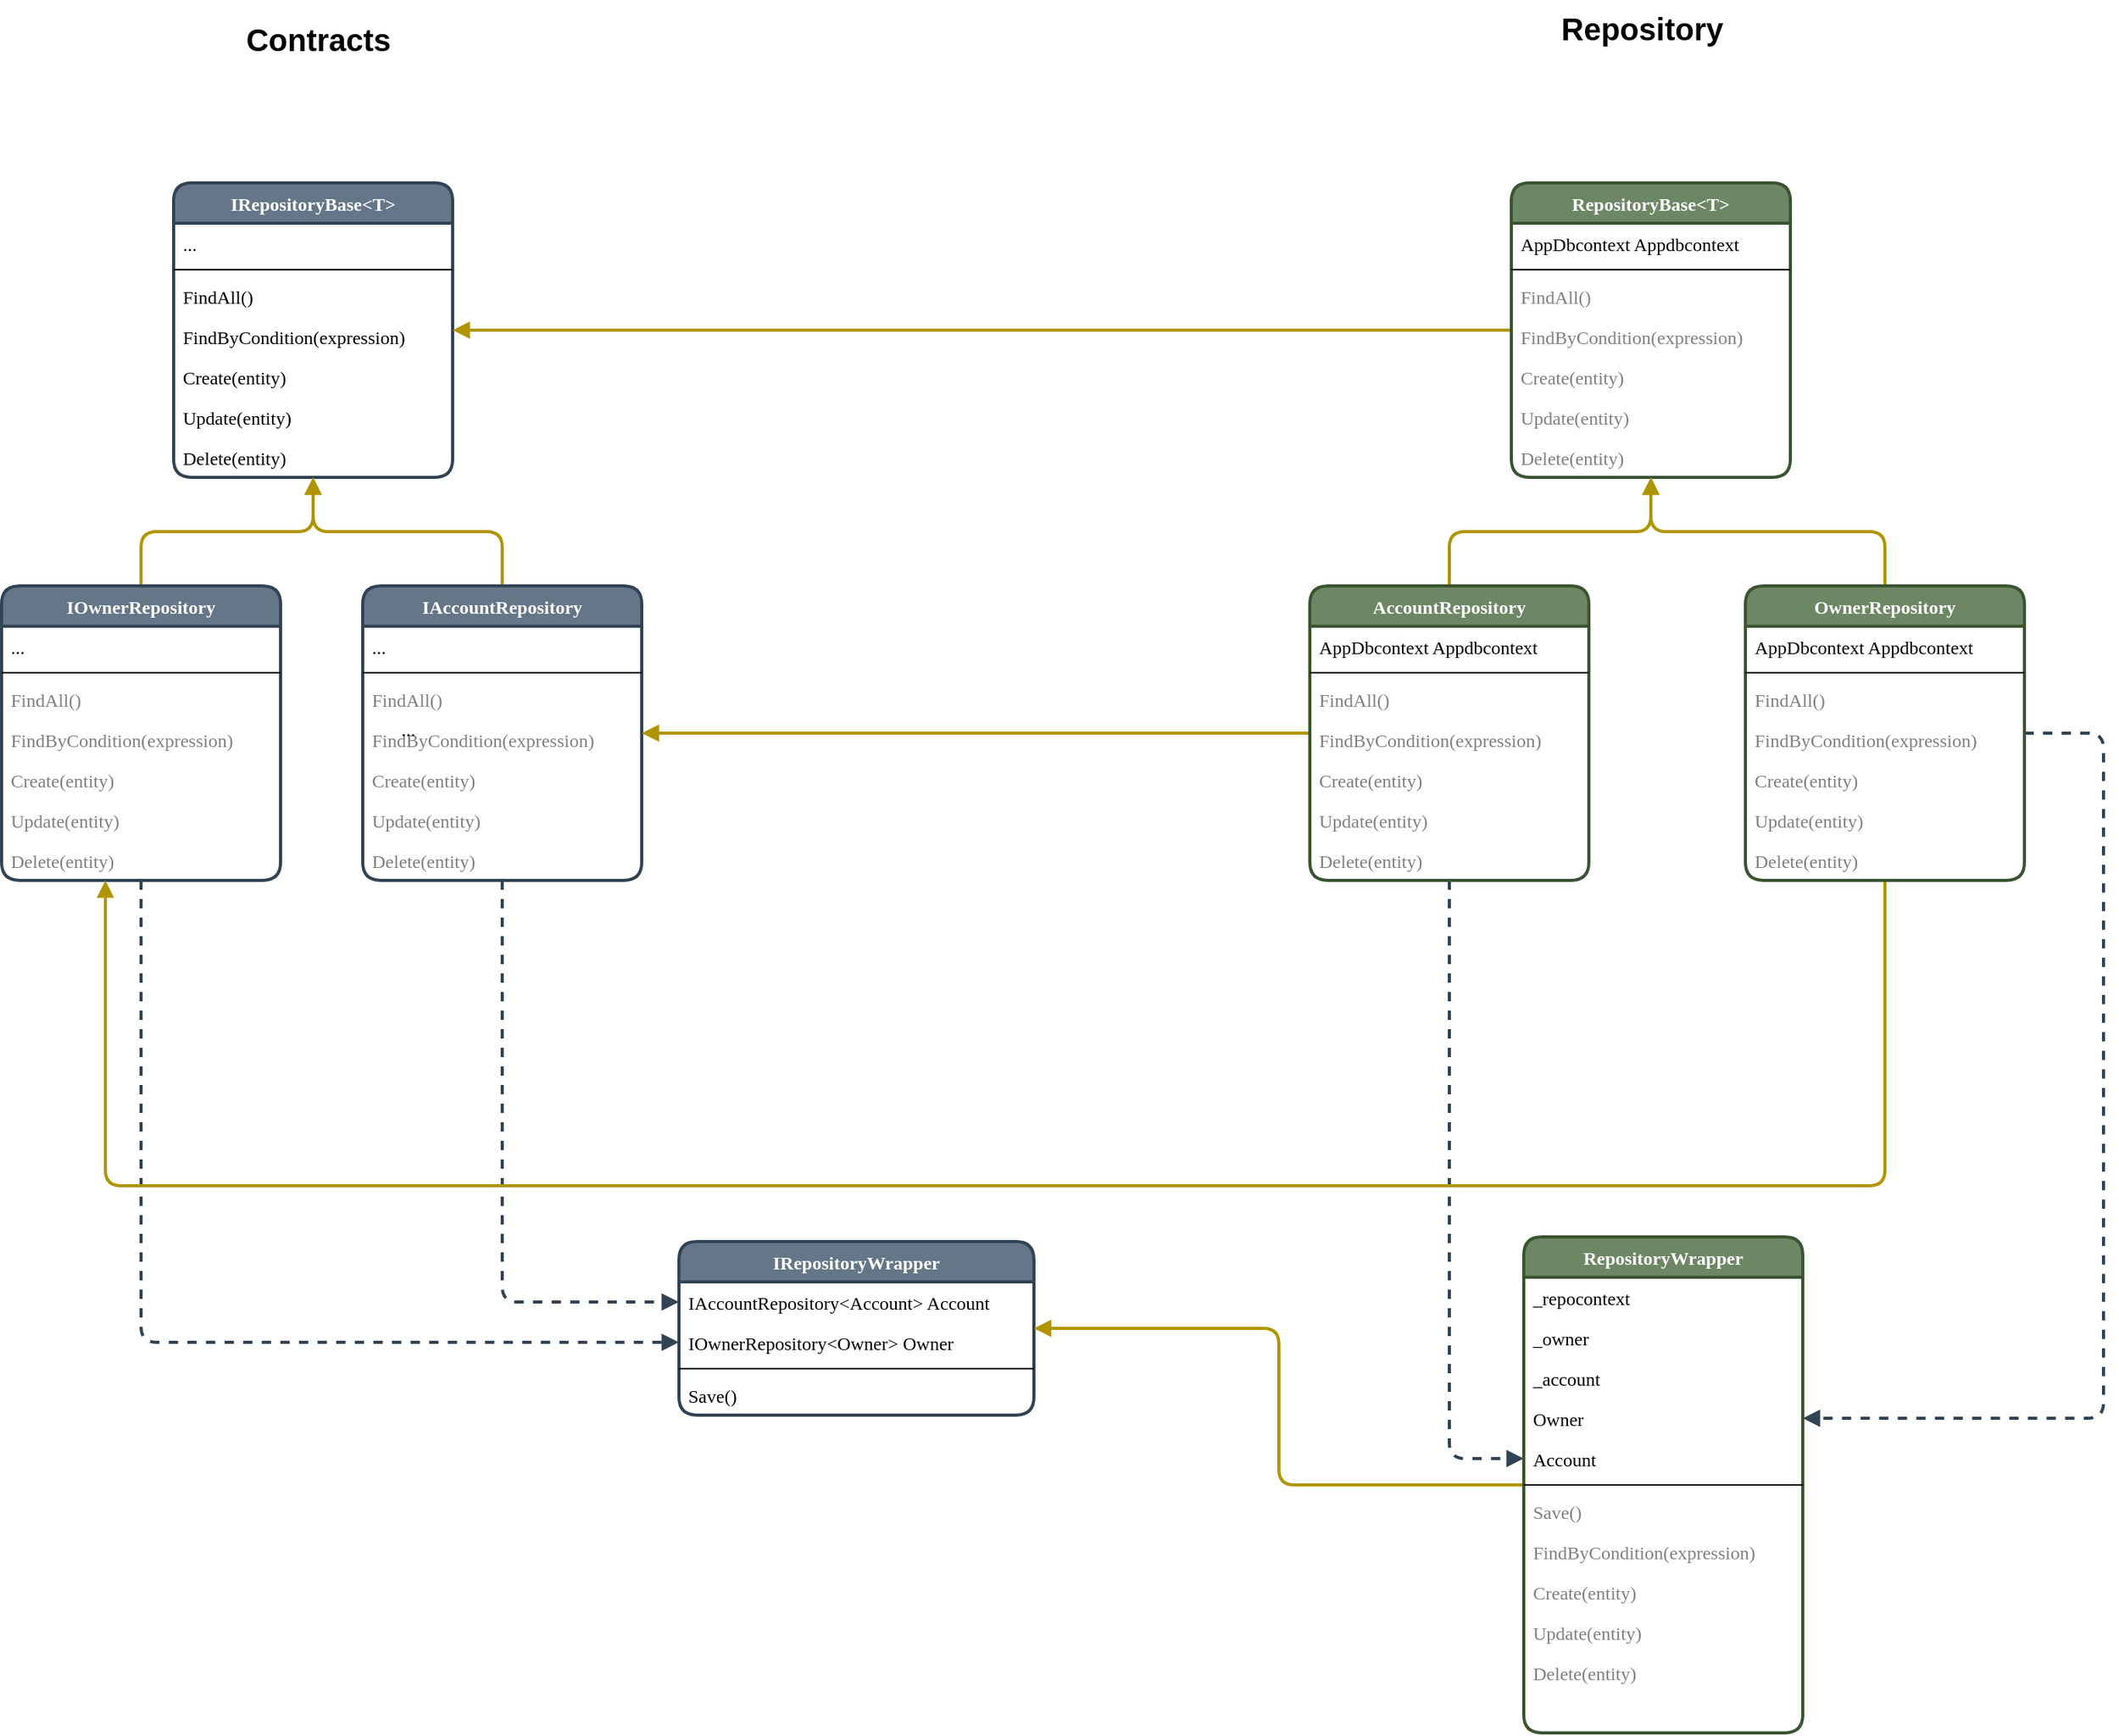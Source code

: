 <mxfile version="22.1.21" type="device">
  <diagram id="C5RBs43oDa-KdzZeNtuy" name="Page-1">
    <mxGraphModel dx="1568" dy="796" grid="0" gridSize="10" guides="1" tooltips="1" connect="1" arrows="1" fold="1" page="1" pageScale="1" pageWidth="827" pageHeight="1169" math="0" shadow="0">
      <root>
        <mxCell id="WIyWlLk6GJQsqaUBKTNV-0" />
        <mxCell id="WIyWlLk6GJQsqaUBKTNV-1" parent="WIyWlLk6GJQsqaUBKTNV-0" />
        <mxCell id="zkfFHV4jXpPFQw0GAbJ--0" value="IRepositoryBase&lt;T&gt;" style="swimlane;fontStyle=1;align=center;verticalAlign=middle;childLayout=stackLayout;horizontal=1;startSize=26;horizontalStack=0;resizeParent=1;resizeLast=0;collapsible=1;marginBottom=0;rounded=1;shadow=0;strokeWidth=2;fillColor=#647687;fontColor=#ffffff;strokeColor=#314354;labelBackgroundColor=none;fontFamily=Tahoma;" parent="WIyWlLk6GJQsqaUBKTNV-1" vertex="1">
          <mxGeometry x="145" y="196" width="180" height="190" as="geometry">
            <mxRectangle x="230" y="140" width="160" height="26" as="alternateBounds" />
          </mxGeometry>
        </mxCell>
        <mxCell id="zkfFHV4jXpPFQw0GAbJ--3" value="..." style="text;align=left;verticalAlign=top;spacingLeft=4;spacingRight=4;overflow=hidden;rotatable=0;points=[[0,0.5],[1,0.5]];portConstraint=eastwest;rounded=0;shadow=0;html=0;fontFamily=Tahoma;fontStyle=0;fontSize=12;" parent="zkfFHV4jXpPFQw0GAbJ--0" vertex="1">
          <mxGeometry y="26" width="180" height="26" as="geometry" />
        </mxCell>
        <mxCell id="zkfFHV4jXpPFQw0GAbJ--4" value="" style="line;html=1;strokeWidth=1;align=left;verticalAlign=middle;spacingTop=-1;spacingLeft=3;spacingRight=3;rotatable=0;labelPosition=right;points=[];portConstraint=eastwest;" parent="zkfFHV4jXpPFQw0GAbJ--0" vertex="1">
          <mxGeometry y="52" width="180" height="8" as="geometry" />
        </mxCell>
        <mxCell id="zkfFHV4jXpPFQw0GAbJ--5" value="FindAll()" style="text;align=left;verticalAlign=top;spacingLeft=4;spacingRight=4;overflow=hidden;rotatable=0;points=[[0,0.5],[1,0.5]];portConstraint=eastwest;fontFamily=Tahoma;fontStyle=0;fontSize=12;" parent="zkfFHV4jXpPFQw0GAbJ--0" vertex="1">
          <mxGeometry y="60" width="180" height="26" as="geometry" />
        </mxCell>
        <mxCell id="LFAoKAUHjmjUwDGcvP34-8" value="FindByCondition(expression)" style="text;align=left;verticalAlign=top;spacingLeft=4;spacingRight=4;overflow=hidden;rotatable=0;points=[[0,0.5],[1,0.5]];portConstraint=eastwest;fontFamily=Tahoma;fontStyle=0;fontSize=12;" vertex="1" parent="zkfFHV4jXpPFQw0GAbJ--0">
          <mxGeometry y="86" width="180" height="26" as="geometry" />
        </mxCell>
        <mxCell id="LFAoKAUHjmjUwDGcvP34-9" value="Create(entity)" style="text;align=left;verticalAlign=top;spacingLeft=4;spacingRight=4;overflow=hidden;rotatable=0;points=[[0,0.5],[1,0.5]];portConstraint=eastwest;fontFamily=Tahoma;fontStyle=0;fontSize=12;" vertex="1" parent="zkfFHV4jXpPFQw0GAbJ--0">
          <mxGeometry y="112" width="180" height="26" as="geometry" />
        </mxCell>
        <mxCell id="LFAoKAUHjmjUwDGcvP34-11" value="Update(entity)" style="text;align=left;verticalAlign=top;spacingLeft=4;spacingRight=4;overflow=hidden;rotatable=0;points=[[0,0.5],[1,0.5]];portConstraint=eastwest;fontFamily=Tahoma;fontStyle=0;fontSize=12;" vertex="1" parent="zkfFHV4jXpPFQw0GAbJ--0">
          <mxGeometry y="138" width="180" height="26" as="geometry" />
        </mxCell>
        <mxCell id="LFAoKAUHjmjUwDGcvP34-10" value="Delete(entity)" style="text;align=left;verticalAlign=top;spacingLeft=4;spacingRight=4;overflow=hidden;rotatable=0;points=[[0,0.5],[1,0.5]];portConstraint=eastwest;fontFamily=Tahoma;fontStyle=0;fontSize=12;" vertex="1" parent="zkfFHV4jXpPFQw0GAbJ--0">
          <mxGeometry y="164" width="180" height="26" as="geometry" />
        </mxCell>
        <mxCell id="LFAoKAUHjmjUwDGcvP34-7" value="Contracts" style="text;html=1;align=center;verticalAlign=middle;resizable=0;points=[];autosize=1;strokeColor=none;fillColor=none;fontSize=20;fontStyle=1" vertex="1" parent="WIyWlLk6GJQsqaUBKTNV-1">
          <mxGeometry x="182" y="85" width="111" height="36" as="geometry" />
        </mxCell>
        <mxCell id="LFAoKAUHjmjUwDGcvP34-30" style="edgeStyle=orthogonalEdgeStyle;shape=connector;curved=0;rounded=1;orthogonalLoop=1;jettySize=auto;html=1;labelBackgroundColor=default;strokeColor=#B09500;strokeWidth=2;align=center;verticalAlign=middle;fontFamily=Helvetica;fontSize=11;fontColor=default;endArrow=block;endFill=1;fillColor=#e3c800;" edge="1" parent="WIyWlLk6GJQsqaUBKTNV-1" source="LFAoKAUHjmjUwDGcvP34-12" target="zkfFHV4jXpPFQw0GAbJ--0">
          <mxGeometry relative="1" as="geometry" />
        </mxCell>
        <mxCell id="LFAoKAUHjmjUwDGcvP34-49" style="edgeStyle=orthogonalEdgeStyle;shape=connector;curved=0;rounded=1;orthogonalLoop=1;jettySize=auto;html=1;labelBackgroundColor=default;strokeColor=#314354;strokeWidth=2;align=center;verticalAlign=middle;fontFamily=Helvetica;fontSize=11;fontColor=default;endArrow=block;endFill=1;fillColor=#647687;dashed=1;" edge="1" parent="WIyWlLk6GJQsqaUBKTNV-1" source="LFAoKAUHjmjUwDGcvP34-12" target="LFAoKAUHjmjUwDGcvP34-40">
          <mxGeometry relative="1" as="geometry" />
        </mxCell>
        <mxCell id="LFAoKAUHjmjUwDGcvP34-12" value="IOwnerRepository" style="swimlane;fontStyle=1;align=center;verticalAlign=middle;childLayout=stackLayout;horizontal=1;startSize=26;horizontalStack=0;resizeParent=1;resizeLast=0;collapsible=1;marginBottom=0;rounded=1;shadow=0;strokeWidth=2;fillColor=#647687;fontColor=#ffffff;strokeColor=#314354;labelBackgroundColor=none;fontFamily=Tahoma;" vertex="1" parent="WIyWlLk6GJQsqaUBKTNV-1">
          <mxGeometry x="34" y="456" width="180" height="190" as="geometry">
            <mxRectangle x="230" y="140" width="160" height="26" as="alternateBounds" />
          </mxGeometry>
        </mxCell>
        <mxCell id="LFAoKAUHjmjUwDGcvP34-13" value="..." style="text;align=left;verticalAlign=top;spacingLeft=4;spacingRight=4;overflow=hidden;rotatable=0;points=[[0,0.5],[1,0.5]];portConstraint=eastwest;rounded=0;shadow=0;html=0;fontFamily=Tahoma;fontStyle=0;fontSize=12;" vertex="1" parent="LFAoKAUHjmjUwDGcvP34-12">
          <mxGeometry y="26" width="180" height="26" as="geometry" />
        </mxCell>
        <mxCell id="LFAoKAUHjmjUwDGcvP34-14" value="" style="line;html=1;strokeWidth=1;align=left;verticalAlign=middle;spacingTop=-1;spacingLeft=3;spacingRight=3;rotatable=0;labelPosition=right;points=[];portConstraint=eastwest;" vertex="1" parent="LFAoKAUHjmjUwDGcvP34-12">
          <mxGeometry y="52" width="180" height="8" as="geometry" />
        </mxCell>
        <mxCell id="LFAoKAUHjmjUwDGcvP34-15" value="FindAll()" style="text;align=left;verticalAlign=top;spacingLeft=4;spacingRight=4;overflow=hidden;rotatable=0;points=[[0,0.5],[1,0.5]];portConstraint=eastwest;fontFamily=Tahoma;fontStyle=0;fontSize=12;fontColor=#808080;" vertex="1" parent="LFAoKAUHjmjUwDGcvP34-12">
          <mxGeometry y="60" width="180" height="26" as="geometry" />
        </mxCell>
        <mxCell id="LFAoKAUHjmjUwDGcvP34-16" value="FindByCondition(expression)" style="text;align=left;verticalAlign=top;spacingLeft=4;spacingRight=4;overflow=hidden;rotatable=0;points=[[0,0.5],[1,0.5]];portConstraint=eastwest;fontFamily=Tahoma;fontStyle=0;fontSize=12;fontColor=#808080;" vertex="1" parent="LFAoKAUHjmjUwDGcvP34-12">
          <mxGeometry y="86" width="180" height="26" as="geometry" />
        </mxCell>
        <mxCell id="LFAoKAUHjmjUwDGcvP34-17" value="Create(entity)" style="text;align=left;verticalAlign=top;spacingLeft=4;spacingRight=4;overflow=hidden;rotatable=0;points=[[0,0.5],[1,0.5]];portConstraint=eastwest;fontFamily=Tahoma;fontStyle=0;fontSize=12;fontColor=#808080;" vertex="1" parent="LFAoKAUHjmjUwDGcvP34-12">
          <mxGeometry y="112" width="180" height="26" as="geometry" />
        </mxCell>
        <mxCell id="LFAoKAUHjmjUwDGcvP34-18" value="Update(entity)" style="text;align=left;verticalAlign=top;spacingLeft=4;spacingRight=4;overflow=hidden;rotatable=0;points=[[0,0.5],[1,0.5]];portConstraint=eastwest;fontFamily=Tahoma;fontStyle=0;fontSize=12;fontColor=#808080;" vertex="1" parent="LFAoKAUHjmjUwDGcvP34-12">
          <mxGeometry y="138" width="180" height="26" as="geometry" />
        </mxCell>
        <mxCell id="LFAoKAUHjmjUwDGcvP34-19" value="Delete(entity)" style="text;align=left;verticalAlign=top;spacingLeft=4;spacingRight=4;overflow=hidden;rotatable=0;points=[[0,0.5],[1,0.5]];portConstraint=eastwest;fontFamily=Tahoma;fontStyle=0;fontSize=12;fontColor=#808080;" vertex="1" parent="LFAoKAUHjmjUwDGcvP34-12">
          <mxGeometry y="164" width="180" height="26" as="geometry" />
        </mxCell>
        <mxCell id="LFAoKAUHjmjUwDGcvP34-29" style="edgeStyle=orthogonalEdgeStyle;rounded=1;orthogonalLoop=1;jettySize=auto;html=1;entryX=0.5;entryY=1;entryDx=0;entryDy=0;fillColor=#e3c800;strokeColor=#B09500;curved=0;strokeWidth=2;endArrow=block;endFill=1;" edge="1" parent="WIyWlLk6GJQsqaUBKTNV-1" source="LFAoKAUHjmjUwDGcvP34-20" target="zkfFHV4jXpPFQw0GAbJ--0">
          <mxGeometry relative="1" as="geometry" />
        </mxCell>
        <mxCell id="LFAoKAUHjmjUwDGcvP34-48" style="edgeStyle=orthogonalEdgeStyle;shape=connector;curved=0;rounded=1;orthogonalLoop=1;jettySize=auto;html=1;labelBackgroundColor=default;strokeColor=#314354;strokeWidth=2;align=center;verticalAlign=middle;fontFamily=Helvetica;fontSize=11;fontColor=default;endArrow=block;endFill=1;fillColor=#647687;dashed=1;" edge="1" parent="WIyWlLk6GJQsqaUBKTNV-1" source="LFAoKAUHjmjUwDGcvP34-20" target="LFAoKAUHjmjUwDGcvP34-47">
          <mxGeometry relative="1" as="geometry" />
        </mxCell>
        <mxCell id="LFAoKAUHjmjUwDGcvP34-20" value="IAccountRepository" style="swimlane;fontStyle=1;align=center;verticalAlign=middle;childLayout=stackLayout;horizontal=1;startSize=26;horizontalStack=0;resizeParent=1;resizeLast=0;collapsible=1;marginBottom=0;rounded=1;shadow=0;strokeWidth=2;fillColor=#647687;fontColor=#ffffff;strokeColor=#314354;labelBackgroundColor=none;fontFamily=Tahoma;" vertex="1" parent="WIyWlLk6GJQsqaUBKTNV-1">
          <mxGeometry x="267" y="456" width="180" height="190" as="geometry">
            <mxRectangle x="230" y="140" width="160" height="26" as="alternateBounds" />
          </mxGeometry>
        </mxCell>
        <mxCell id="LFAoKAUHjmjUwDGcvP34-21" value="..." style="text;align=left;verticalAlign=top;spacingLeft=4;spacingRight=4;overflow=hidden;rotatable=0;points=[[0,0.5],[1,0.5]];portConstraint=eastwest;rounded=0;shadow=0;html=0;fontFamily=Tahoma;fontStyle=0;fontSize=12;" vertex="1" parent="LFAoKAUHjmjUwDGcvP34-20">
          <mxGeometry y="26" width="180" height="26" as="geometry" />
        </mxCell>
        <mxCell id="LFAoKAUHjmjUwDGcvP34-22" value="" style="line;html=1;strokeWidth=1;align=left;verticalAlign=middle;spacingTop=-1;spacingLeft=3;spacingRight=3;rotatable=0;labelPosition=right;points=[];portConstraint=eastwest;" vertex="1" parent="LFAoKAUHjmjUwDGcvP34-20">
          <mxGeometry y="52" width="180" height="8" as="geometry" />
        </mxCell>
        <mxCell id="LFAoKAUHjmjUwDGcvP34-23" value="FindAll()" style="text;align=left;verticalAlign=top;spacingLeft=4;spacingRight=4;overflow=hidden;rotatable=0;points=[[0,0.5],[1,0.5]];portConstraint=eastwest;fontFamily=Tahoma;fontStyle=0;fontSize=12;fontColor=#808080;" vertex="1" parent="LFAoKAUHjmjUwDGcvP34-20">
          <mxGeometry y="60" width="180" height="26" as="geometry" />
        </mxCell>
        <mxCell id="LFAoKAUHjmjUwDGcvP34-24" value="FindByCondition(expression)" style="text;align=left;verticalAlign=top;spacingLeft=4;spacingRight=4;overflow=hidden;rotatable=0;points=[[0,0.5],[1,0.5]];portConstraint=eastwest;fontFamily=Tahoma;fontStyle=0;fontSize=12;fontColor=#808080;" vertex="1" parent="LFAoKAUHjmjUwDGcvP34-20">
          <mxGeometry y="86" width="180" height="26" as="geometry" />
        </mxCell>
        <mxCell id="LFAoKAUHjmjUwDGcvP34-25" value="Create(entity)" style="text;align=left;verticalAlign=top;spacingLeft=4;spacingRight=4;overflow=hidden;rotatable=0;points=[[0,0.5],[1,0.5]];portConstraint=eastwest;fontFamily=Tahoma;fontStyle=0;fontSize=12;fontColor=#808080;" vertex="1" parent="LFAoKAUHjmjUwDGcvP34-20">
          <mxGeometry y="112" width="180" height="26" as="geometry" />
        </mxCell>
        <mxCell id="LFAoKAUHjmjUwDGcvP34-26" value="Update(entity)" style="text;align=left;verticalAlign=top;spacingLeft=4;spacingRight=4;overflow=hidden;rotatable=0;points=[[0,0.5],[1,0.5]];portConstraint=eastwest;fontFamily=Tahoma;fontStyle=0;fontSize=12;fontColor=#808080;" vertex="1" parent="LFAoKAUHjmjUwDGcvP34-20">
          <mxGeometry y="138" width="180" height="26" as="geometry" />
        </mxCell>
        <mxCell id="LFAoKAUHjmjUwDGcvP34-27" value="Delete(entity)" style="text;align=left;verticalAlign=top;spacingLeft=4;spacingRight=4;overflow=hidden;rotatable=0;points=[[0,0.5],[1,0.5]];portConstraint=eastwest;fontFamily=Tahoma;fontStyle=0;fontSize=12;fontColor=#808080;" vertex="1" parent="LFAoKAUHjmjUwDGcvP34-20">
          <mxGeometry y="164" width="180" height="26" as="geometry" />
        </mxCell>
        <mxCell id="LFAoKAUHjmjUwDGcvP34-39" value="IRepositoryWrapper" style="swimlane;fontStyle=1;align=center;verticalAlign=middle;childLayout=stackLayout;horizontal=1;startSize=26;horizontalStack=0;resizeParent=1;resizeLast=0;collapsible=1;marginBottom=0;rounded=1;shadow=0;strokeWidth=2;fillColor=#647687;fontColor=#ffffff;strokeColor=#314354;labelBackgroundColor=none;fontFamily=Tahoma;" vertex="1" parent="WIyWlLk6GJQsqaUBKTNV-1">
          <mxGeometry x="471" y="879" width="229" height="112" as="geometry">
            <mxRectangle x="230" y="140" width="160" height="26" as="alternateBounds" />
          </mxGeometry>
        </mxCell>
        <mxCell id="LFAoKAUHjmjUwDGcvP34-47" value="IAccountRepository&lt;Account&gt; Account" style="text;align=left;verticalAlign=top;spacingLeft=4;spacingRight=4;overflow=hidden;rotatable=0;points=[[0,0.5],[1,0.5]];portConstraint=eastwest;rounded=0;shadow=0;html=0;fontFamily=Tahoma;fontStyle=0;fontSize=12;" vertex="1" parent="LFAoKAUHjmjUwDGcvP34-39">
          <mxGeometry y="26" width="229" height="26" as="geometry" />
        </mxCell>
        <mxCell id="LFAoKAUHjmjUwDGcvP34-40" value="IOwnerRepository&lt;Owner&gt; Owner" style="text;align=left;verticalAlign=top;spacingLeft=4;spacingRight=4;overflow=hidden;rotatable=0;points=[[0,0.5],[1,0.5]];portConstraint=eastwest;rounded=0;shadow=0;html=0;fontFamily=Tahoma;fontStyle=0;fontSize=12;" vertex="1" parent="LFAoKAUHjmjUwDGcvP34-39">
          <mxGeometry y="52" width="229" height="26" as="geometry" />
        </mxCell>
        <mxCell id="LFAoKAUHjmjUwDGcvP34-41" value="" style="line;html=1;strokeWidth=1;align=left;verticalAlign=middle;spacingTop=-1;spacingLeft=3;spacingRight=3;rotatable=0;labelPosition=right;points=[];portConstraint=eastwest;" vertex="1" parent="LFAoKAUHjmjUwDGcvP34-39">
          <mxGeometry y="78" width="229" height="8" as="geometry" />
        </mxCell>
        <mxCell id="LFAoKAUHjmjUwDGcvP34-43" value="Save()" style="text;align=left;verticalAlign=top;spacingLeft=4;spacingRight=4;overflow=hidden;rotatable=0;points=[[0,0.5],[1,0.5]];portConstraint=eastwest;fontFamily=Tahoma;fontStyle=0;fontSize=12;" vertex="1" parent="LFAoKAUHjmjUwDGcvP34-39">
          <mxGeometry y="86" width="229" height="26" as="geometry" />
        </mxCell>
        <mxCell id="LFAoKAUHjmjUwDGcvP34-50" value="Repository" style="text;html=1;align=center;verticalAlign=middle;resizable=0;points=[];autosize=1;strokeColor=none;fillColor=none;fontSize=20;fontStyle=1" vertex="1" parent="WIyWlLk6GJQsqaUBKTNV-1">
          <mxGeometry x="1031" y="78" width="122" height="36" as="geometry" />
        </mxCell>
        <mxCell id="LFAoKAUHjmjUwDGcvP34-59" style="edgeStyle=orthogonalEdgeStyle;shape=connector;curved=0;rounded=1;orthogonalLoop=1;jettySize=auto;html=1;labelBackgroundColor=default;strokeColor=#B09500;strokeWidth=2;align=center;verticalAlign=middle;fontFamily=Helvetica;fontSize=11;fontColor=default;endArrow=block;endFill=1;fillColor=#e3c800;" edge="1" parent="WIyWlLk6GJQsqaUBKTNV-1" source="LFAoKAUHjmjUwDGcvP34-51" target="zkfFHV4jXpPFQw0GAbJ--0">
          <mxGeometry relative="1" as="geometry" />
        </mxCell>
        <mxCell id="LFAoKAUHjmjUwDGcvP34-51" value="RepositoryBase&lt;T&gt;" style="swimlane;fontStyle=1;align=center;verticalAlign=middle;childLayout=stackLayout;horizontal=1;startSize=26;horizontalStack=0;resizeParent=1;resizeLast=0;collapsible=1;marginBottom=0;rounded=1;shadow=0;strokeWidth=2;fillColor=#6d8764;fontColor=#ffffff;strokeColor=#3A5431;labelBackgroundColor=none;fontFamily=Tahoma;" vertex="1" parent="WIyWlLk6GJQsqaUBKTNV-1">
          <mxGeometry x="1008" y="196" width="180" height="190" as="geometry">
            <mxRectangle x="230" y="140" width="160" height="26" as="alternateBounds" />
          </mxGeometry>
        </mxCell>
        <mxCell id="LFAoKAUHjmjUwDGcvP34-52" value="AppDbcontext Appdbcontext" style="text;align=left;verticalAlign=top;spacingLeft=4;spacingRight=4;overflow=hidden;rotatable=0;points=[[0,0.5],[1,0.5]];portConstraint=eastwest;rounded=0;shadow=0;html=0;fontFamily=Tahoma;fontStyle=0;fontSize=12;" vertex="1" parent="LFAoKAUHjmjUwDGcvP34-51">
          <mxGeometry y="26" width="180" height="26" as="geometry" />
        </mxCell>
        <mxCell id="LFAoKAUHjmjUwDGcvP34-53" value="" style="line;html=1;strokeWidth=1;align=left;verticalAlign=middle;spacingTop=-1;spacingLeft=3;spacingRight=3;rotatable=0;labelPosition=right;points=[];portConstraint=eastwest;" vertex="1" parent="LFAoKAUHjmjUwDGcvP34-51">
          <mxGeometry y="52" width="180" height="8" as="geometry" />
        </mxCell>
        <mxCell id="LFAoKAUHjmjUwDGcvP34-54" value="FindAll()" style="text;align=left;verticalAlign=top;spacingLeft=4;spacingRight=4;overflow=hidden;rotatable=0;points=[[0,0.5],[1,0.5]];portConstraint=eastwest;fontFamily=Tahoma;fontStyle=0;fontSize=12;fontColor=#808080;" vertex="1" parent="LFAoKAUHjmjUwDGcvP34-51">
          <mxGeometry y="60" width="180" height="26" as="geometry" />
        </mxCell>
        <mxCell id="LFAoKAUHjmjUwDGcvP34-55" value="FindByCondition(expression)" style="text;align=left;verticalAlign=top;spacingLeft=4;spacingRight=4;overflow=hidden;rotatable=0;points=[[0,0.5],[1,0.5]];portConstraint=eastwest;fontFamily=Tahoma;fontStyle=0;fontSize=12;fontColor=#808080;" vertex="1" parent="LFAoKAUHjmjUwDGcvP34-51">
          <mxGeometry y="86" width="180" height="26" as="geometry" />
        </mxCell>
        <mxCell id="LFAoKAUHjmjUwDGcvP34-56" value="Create(entity)" style="text;align=left;verticalAlign=top;spacingLeft=4;spacingRight=4;overflow=hidden;rotatable=0;points=[[0,0.5],[1,0.5]];portConstraint=eastwest;fontFamily=Tahoma;fontStyle=0;fontSize=12;fontColor=#808080;" vertex="1" parent="LFAoKAUHjmjUwDGcvP34-51">
          <mxGeometry y="112" width="180" height="26" as="geometry" />
        </mxCell>
        <mxCell id="LFAoKAUHjmjUwDGcvP34-57" value="Update(entity)" style="text;align=left;verticalAlign=top;spacingLeft=4;spacingRight=4;overflow=hidden;rotatable=0;points=[[0,0.5],[1,0.5]];portConstraint=eastwest;fontFamily=Tahoma;fontStyle=0;fontSize=12;fontColor=#808080;" vertex="1" parent="LFAoKAUHjmjUwDGcvP34-51">
          <mxGeometry y="138" width="180" height="26" as="geometry" />
        </mxCell>
        <mxCell id="LFAoKAUHjmjUwDGcvP34-58" value="Delete(entity)" style="text;align=left;verticalAlign=top;spacingLeft=4;spacingRight=4;overflow=hidden;rotatable=0;points=[[0,0.5],[1,0.5]];portConstraint=eastwest;fontFamily=Tahoma;fontStyle=0;fontSize=12;fontColor=#808080;" vertex="1" parent="LFAoKAUHjmjUwDGcvP34-51">
          <mxGeometry y="164" width="180" height="26" as="geometry" />
        </mxCell>
        <mxCell id="LFAoKAUHjmjUwDGcvP34-71" style="edgeStyle=orthogonalEdgeStyle;shape=connector;curved=0;rounded=1;orthogonalLoop=1;jettySize=auto;html=1;labelBackgroundColor=default;strokeColor=#B09500;strokeWidth=2;align=center;verticalAlign=middle;fontFamily=Helvetica;fontSize=11;fontColor=default;endArrow=block;endFill=1;fillColor=#e3c800;" edge="1" parent="WIyWlLk6GJQsqaUBKTNV-1" source="LFAoKAUHjmjUwDGcvP34-63" target="LFAoKAUHjmjUwDGcvP34-51">
          <mxGeometry relative="1" as="geometry" />
        </mxCell>
        <mxCell id="LFAoKAUHjmjUwDGcvP34-72" style="edgeStyle=orthogonalEdgeStyle;shape=connector;curved=0;rounded=1;orthogonalLoop=1;jettySize=auto;html=1;labelBackgroundColor=default;strokeColor=#B09500;strokeWidth=2;align=center;verticalAlign=middle;fontFamily=Helvetica;fontSize=11;fontColor=default;endArrow=block;endFill=1;fillColor=#e3c800;" edge="1" parent="WIyWlLk6GJQsqaUBKTNV-1" source="LFAoKAUHjmjUwDGcvP34-63" target="LFAoKAUHjmjUwDGcvP34-20">
          <mxGeometry relative="1" as="geometry" />
        </mxCell>
        <mxCell id="LFAoKAUHjmjUwDGcvP34-100" style="edgeStyle=orthogonalEdgeStyle;shape=connector;curved=0;rounded=1;orthogonalLoop=1;jettySize=auto;html=1;dashed=1;labelBackgroundColor=default;strokeColor=#314354;strokeWidth=2;align=center;verticalAlign=middle;fontFamily=Helvetica;fontSize=11;fontColor=default;endArrow=block;endFill=1;fillColor=#647687;" edge="1" parent="WIyWlLk6GJQsqaUBKTNV-1" source="LFAoKAUHjmjUwDGcvP34-63" target="LFAoKAUHjmjUwDGcvP34-96">
          <mxGeometry relative="1" as="geometry" />
        </mxCell>
        <mxCell id="LFAoKAUHjmjUwDGcvP34-63" value="AccountRepository" style="swimlane;fontStyle=1;align=center;verticalAlign=middle;childLayout=stackLayout;horizontal=1;startSize=26;horizontalStack=0;resizeParent=1;resizeLast=0;collapsible=1;marginBottom=0;rounded=1;shadow=0;strokeWidth=2;fillColor=#6d8764;fontColor=#ffffff;strokeColor=#3A5431;labelBackgroundColor=none;fontFamily=Tahoma;" vertex="1" parent="WIyWlLk6GJQsqaUBKTNV-1">
          <mxGeometry x="878" y="456" width="180" height="190" as="geometry">
            <mxRectangle x="230" y="140" width="160" height="26" as="alternateBounds" />
          </mxGeometry>
        </mxCell>
        <mxCell id="LFAoKAUHjmjUwDGcvP34-64" value="AppDbcontext Appdbcontext" style="text;align=left;verticalAlign=top;spacingLeft=4;spacingRight=4;overflow=hidden;rotatable=0;points=[[0,0.5],[1,0.5]];portConstraint=eastwest;rounded=0;shadow=0;html=0;fontFamily=Tahoma;fontStyle=0;fontSize=12;" vertex="1" parent="LFAoKAUHjmjUwDGcvP34-63">
          <mxGeometry y="26" width="180" height="26" as="geometry" />
        </mxCell>
        <mxCell id="LFAoKAUHjmjUwDGcvP34-65" value="" style="line;html=1;strokeWidth=1;align=left;verticalAlign=middle;spacingTop=-1;spacingLeft=3;spacingRight=3;rotatable=0;labelPosition=right;points=[];portConstraint=eastwest;" vertex="1" parent="LFAoKAUHjmjUwDGcvP34-63">
          <mxGeometry y="52" width="180" height="8" as="geometry" />
        </mxCell>
        <mxCell id="LFAoKAUHjmjUwDGcvP34-66" value="FindAll()" style="text;align=left;verticalAlign=top;spacingLeft=4;spacingRight=4;overflow=hidden;rotatable=0;points=[[0,0.5],[1,0.5]];portConstraint=eastwest;fontFamily=Tahoma;fontStyle=0;fontSize=12;fontColor=#808080;" vertex="1" parent="LFAoKAUHjmjUwDGcvP34-63">
          <mxGeometry y="60" width="180" height="26" as="geometry" />
        </mxCell>
        <mxCell id="LFAoKAUHjmjUwDGcvP34-67" value="FindByCondition(expression)" style="text;align=left;verticalAlign=top;spacingLeft=4;spacingRight=4;overflow=hidden;rotatable=0;points=[[0,0.5],[1,0.5]];portConstraint=eastwest;fontFamily=Tahoma;fontStyle=0;fontSize=12;fontColor=#808080;" vertex="1" parent="LFAoKAUHjmjUwDGcvP34-63">
          <mxGeometry y="86" width="180" height="26" as="geometry" />
        </mxCell>
        <mxCell id="LFAoKAUHjmjUwDGcvP34-68" value="Create(entity)" style="text;align=left;verticalAlign=top;spacingLeft=4;spacingRight=4;overflow=hidden;rotatable=0;points=[[0,0.5],[1,0.5]];portConstraint=eastwest;fontFamily=Tahoma;fontStyle=0;fontSize=12;fontColor=#808080;" vertex="1" parent="LFAoKAUHjmjUwDGcvP34-63">
          <mxGeometry y="112" width="180" height="26" as="geometry" />
        </mxCell>
        <mxCell id="LFAoKAUHjmjUwDGcvP34-69" value="Update(entity)" style="text;align=left;verticalAlign=top;spacingLeft=4;spacingRight=4;overflow=hidden;rotatable=0;points=[[0,0.5],[1,0.5]];portConstraint=eastwest;fontFamily=Tahoma;fontStyle=0;fontSize=12;fontColor=#808080;" vertex="1" parent="LFAoKAUHjmjUwDGcvP34-63">
          <mxGeometry y="138" width="180" height="26" as="geometry" />
        </mxCell>
        <mxCell id="LFAoKAUHjmjUwDGcvP34-70" value="Delete(entity)" style="text;align=left;verticalAlign=top;spacingLeft=4;spacingRight=4;overflow=hidden;rotatable=0;points=[[0,0.5],[1,0.5]];portConstraint=eastwest;fontFamily=Tahoma;fontStyle=0;fontSize=12;fontColor=#808080;" vertex="1" parent="LFAoKAUHjmjUwDGcvP34-63">
          <mxGeometry y="164" width="180" height="26" as="geometry" />
        </mxCell>
        <mxCell id="LFAoKAUHjmjUwDGcvP34-81" style="edgeStyle=orthogonalEdgeStyle;shape=connector;curved=0;rounded=1;orthogonalLoop=1;jettySize=auto;html=1;labelBackgroundColor=default;strokeColor=#B09500;strokeWidth=2;align=center;verticalAlign=middle;fontFamily=Helvetica;fontSize=11;fontColor=default;endArrow=block;endFill=1;fillColor=#e3c800;" edge="1" parent="WIyWlLk6GJQsqaUBKTNV-1" source="LFAoKAUHjmjUwDGcvP34-73" target="LFAoKAUHjmjUwDGcvP34-51">
          <mxGeometry relative="1" as="geometry" />
        </mxCell>
        <mxCell id="LFAoKAUHjmjUwDGcvP34-82" style="edgeStyle=orthogonalEdgeStyle;shape=connector;curved=0;rounded=1;orthogonalLoop=1;jettySize=auto;html=1;labelBackgroundColor=default;strokeColor=#B09500;strokeWidth=2;align=center;verticalAlign=middle;fontFamily=Helvetica;fontSize=11;fontColor=default;endArrow=block;endFill=1;fillColor=#e3c800;" edge="1" parent="WIyWlLk6GJQsqaUBKTNV-1" source="LFAoKAUHjmjUwDGcvP34-73" target="LFAoKAUHjmjUwDGcvP34-12">
          <mxGeometry relative="1" as="geometry">
            <Array as="points">
              <mxPoint x="1249" y="843" />
              <mxPoint x="101" y="843" />
            </Array>
          </mxGeometry>
        </mxCell>
        <mxCell id="LFAoKAUHjmjUwDGcvP34-99" style="edgeStyle=orthogonalEdgeStyle;shape=connector;curved=0;rounded=1;orthogonalLoop=1;jettySize=auto;html=1;dashed=1;labelBackgroundColor=default;strokeColor=#314354;strokeWidth=2;align=center;verticalAlign=middle;fontFamily=Helvetica;fontSize=11;fontColor=default;endArrow=block;endFill=1;fillColor=#647687;" edge="1" parent="WIyWlLk6GJQsqaUBKTNV-1" source="LFAoKAUHjmjUwDGcvP34-73" target="LFAoKAUHjmjUwDGcvP34-95">
          <mxGeometry relative="1" as="geometry">
            <Array as="points">
              <mxPoint x="1390" y="551" />
              <mxPoint x="1390" y="993" />
            </Array>
          </mxGeometry>
        </mxCell>
        <mxCell id="LFAoKAUHjmjUwDGcvP34-73" value="OwnerRepository" style="swimlane;fontStyle=1;align=center;verticalAlign=middle;childLayout=stackLayout;horizontal=1;startSize=26;horizontalStack=0;resizeParent=1;resizeLast=0;collapsible=1;marginBottom=0;rounded=1;shadow=0;strokeWidth=2;fillColor=#6d8764;fontColor=#ffffff;strokeColor=#3A5431;labelBackgroundColor=none;fontFamily=Tahoma;" vertex="1" parent="WIyWlLk6GJQsqaUBKTNV-1">
          <mxGeometry x="1159" y="456" width="180" height="190" as="geometry">
            <mxRectangle x="230" y="140" width="160" height="26" as="alternateBounds" />
          </mxGeometry>
        </mxCell>
        <mxCell id="LFAoKAUHjmjUwDGcvP34-74" value="AppDbcontext Appdbcontext" style="text;align=left;verticalAlign=top;spacingLeft=4;spacingRight=4;overflow=hidden;rotatable=0;points=[[0,0.5],[1,0.5]];portConstraint=eastwest;rounded=0;shadow=0;html=0;fontFamily=Tahoma;fontStyle=0;fontSize=12;" vertex="1" parent="LFAoKAUHjmjUwDGcvP34-73">
          <mxGeometry y="26" width="180" height="26" as="geometry" />
        </mxCell>
        <mxCell id="LFAoKAUHjmjUwDGcvP34-75" value="" style="line;html=1;strokeWidth=1;align=left;verticalAlign=middle;spacingTop=-1;spacingLeft=3;spacingRight=3;rotatable=0;labelPosition=right;points=[];portConstraint=eastwest;" vertex="1" parent="LFAoKAUHjmjUwDGcvP34-73">
          <mxGeometry y="52" width="180" height="8" as="geometry" />
        </mxCell>
        <mxCell id="LFAoKAUHjmjUwDGcvP34-76" value="FindAll()" style="text;align=left;verticalAlign=top;spacingLeft=4;spacingRight=4;overflow=hidden;rotatable=0;points=[[0,0.5],[1,0.5]];portConstraint=eastwest;fontFamily=Tahoma;fontStyle=0;fontSize=12;fontColor=#808080;" vertex="1" parent="LFAoKAUHjmjUwDGcvP34-73">
          <mxGeometry y="60" width="180" height="26" as="geometry" />
        </mxCell>
        <mxCell id="LFAoKAUHjmjUwDGcvP34-77" value="FindByCondition(expression)" style="text;align=left;verticalAlign=top;spacingLeft=4;spacingRight=4;overflow=hidden;rotatable=0;points=[[0,0.5],[1,0.5]];portConstraint=eastwest;fontFamily=Tahoma;fontStyle=0;fontSize=12;fontColor=#808080;" vertex="1" parent="LFAoKAUHjmjUwDGcvP34-73">
          <mxGeometry y="86" width="180" height="26" as="geometry" />
        </mxCell>
        <mxCell id="LFAoKAUHjmjUwDGcvP34-78" value="Create(entity)" style="text;align=left;verticalAlign=top;spacingLeft=4;spacingRight=4;overflow=hidden;rotatable=0;points=[[0,0.5],[1,0.5]];portConstraint=eastwest;fontFamily=Tahoma;fontStyle=0;fontSize=12;fontColor=#808080;" vertex="1" parent="LFAoKAUHjmjUwDGcvP34-73">
          <mxGeometry y="112" width="180" height="26" as="geometry" />
        </mxCell>
        <mxCell id="LFAoKAUHjmjUwDGcvP34-79" value="Update(entity)" style="text;align=left;verticalAlign=top;spacingLeft=4;spacingRight=4;overflow=hidden;rotatable=0;points=[[0,0.5],[1,0.5]];portConstraint=eastwest;fontFamily=Tahoma;fontStyle=0;fontSize=12;fontColor=#808080;" vertex="1" parent="LFAoKAUHjmjUwDGcvP34-73">
          <mxGeometry y="138" width="180" height="26" as="geometry" />
        </mxCell>
        <mxCell id="LFAoKAUHjmjUwDGcvP34-80" value="Delete(entity)" style="text;align=left;verticalAlign=top;spacingLeft=4;spacingRight=4;overflow=hidden;rotatable=0;points=[[0,0.5],[1,0.5]];portConstraint=eastwest;fontFamily=Tahoma;fontStyle=0;fontSize=12;fontColor=#808080;" vertex="1" parent="LFAoKAUHjmjUwDGcvP34-73">
          <mxGeometry y="164" width="180" height="26" as="geometry" />
        </mxCell>
        <mxCell id="LFAoKAUHjmjUwDGcvP34-83" value="..." style="text;align=left;verticalAlign=top;spacingLeft=4;spacingRight=4;overflow=hidden;rotatable=0;points=[[0,0.5],[1,0.5]];portConstraint=eastwest;rounded=0;shadow=0;html=0;fontFamily=Tahoma;fontStyle=0;fontSize=12;" vertex="1" parent="WIyWlLk6GJQsqaUBKTNV-1">
          <mxGeometry x="286" y="535" width="180" height="26" as="geometry" />
        </mxCell>
        <mxCell id="LFAoKAUHjmjUwDGcvP34-92" style="edgeStyle=orthogonalEdgeStyle;shape=connector;curved=0;rounded=1;orthogonalLoop=1;jettySize=auto;html=1;labelBackgroundColor=default;strokeColor=#B09500;strokeWidth=2;align=center;verticalAlign=middle;fontFamily=Helvetica;fontSize=11;fontColor=default;endArrow=block;endFill=1;fillColor=#e3c800;" edge="1" parent="WIyWlLk6GJQsqaUBKTNV-1" source="LFAoKAUHjmjUwDGcvP34-84" target="LFAoKAUHjmjUwDGcvP34-39">
          <mxGeometry relative="1" as="geometry" />
        </mxCell>
        <mxCell id="LFAoKAUHjmjUwDGcvP34-84" value="RepositoryWrapper" style="swimlane;fontStyle=1;align=center;verticalAlign=middle;childLayout=stackLayout;horizontal=1;startSize=26;horizontalStack=0;resizeParent=1;resizeLast=0;collapsible=1;marginBottom=0;rounded=1;shadow=0;strokeWidth=2;fillColor=#6d8764;fontColor=#ffffff;strokeColor=#3A5431;labelBackgroundColor=none;fontFamily=Tahoma;" vertex="1" parent="WIyWlLk6GJQsqaUBKTNV-1">
          <mxGeometry x="1016" y="876" width="180" height="320" as="geometry">
            <mxRectangle x="230" y="140" width="160" height="26" as="alternateBounds" />
          </mxGeometry>
        </mxCell>
        <mxCell id="LFAoKAUHjmjUwDGcvP34-85" value="_repocontext" style="text;align=left;verticalAlign=top;spacingLeft=4;spacingRight=4;overflow=hidden;rotatable=0;points=[[0,0.5],[1,0.5]];portConstraint=eastwest;rounded=0;shadow=0;html=0;fontFamily=Tahoma;fontStyle=0;fontSize=12;" vertex="1" parent="LFAoKAUHjmjUwDGcvP34-84">
          <mxGeometry y="26" width="180" height="26" as="geometry" />
        </mxCell>
        <mxCell id="LFAoKAUHjmjUwDGcvP34-93" value="_owner" style="text;align=left;verticalAlign=top;spacingLeft=4;spacingRight=4;overflow=hidden;rotatable=0;points=[[0,0.5],[1,0.5]];portConstraint=eastwest;rounded=0;shadow=0;html=0;fontFamily=Tahoma;fontStyle=0;fontSize=12;" vertex="1" parent="LFAoKAUHjmjUwDGcvP34-84">
          <mxGeometry y="52" width="180" height="26" as="geometry" />
        </mxCell>
        <mxCell id="LFAoKAUHjmjUwDGcvP34-94" value="_account" style="text;align=left;verticalAlign=top;spacingLeft=4;spacingRight=4;overflow=hidden;rotatable=0;points=[[0,0.5],[1,0.5]];portConstraint=eastwest;rounded=0;shadow=0;html=0;fontFamily=Tahoma;fontStyle=0;fontSize=12;" vertex="1" parent="LFAoKAUHjmjUwDGcvP34-84">
          <mxGeometry y="78" width="180" height="26" as="geometry" />
        </mxCell>
        <mxCell id="LFAoKAUHjmjUwDGcvP34-95" value="Owner" style="text;align=left;verticalAlign=top;spacingLeft=4;spacingRight=4;overflow=hidden;rotatable=0;points=[[0,0.5],[1,0.5]];portConstraint=eastwest;rounded=0;shadow=0;html=0;fontFamily=Tahoma;fontStyle=0;fontSize=12;" vertex="1" parent="LFAoKAUHjmjUwDGcvP34-84">
          <mxGeometry y="104" width="180" height="26" as="geometry" />
        </mxCell>
        <mxCell id="LFAoKAUHjmjUwDGcvP34-96" value="Account" style="text;align=left;verticalAlign=top;spacingLeft=4;spacingRight=4;overflow=hidden;rotatable=0;points=[[0,0.5],[1,0.5]];portConstraint=eastwest;rounded=0;shadow=0;html=0;fontFamily=Tahoma;fontStyle=0;fontSize=12;" vertex="1" parent="LFAoKAUHjmjUwDGcvP34-84">
          <mxGeometry y="130" width="180" height="26" as="geometry" />
        </mxCell>
        <mxCell id="LFAoKAUHjmjUwDGcvP34-86" value="" style="line;html=1;strokeWidth=1;align=left;verticalAlign=middle;spacingTop=-1;spacingLeft=3;spacingRight=3;rotatable=0;labelPosition=right;points=[];portConstraint=eastwest;" vertex="1" parent="LFAoKAUHjmjUwDGcvP34-84">
          <mxGeometry y="156" width="180" height="8" as="geometry" />
        </mxCell>
        <mxCell id="LFAoKAUHjmjUwDGcvP34-87" value="Save()" style="text;align=left;verticalAlign=top;spacingLeft=4;spacingRight=4;overflow=hidden;rotatable=0;points=[[0,0.5],[1,0.5]];portConstraint=eastwest;fontFamily=Tahoma;fontStyle=0;fontSize=12;fontColor=#808080;" vertex="1" parent="LFAoKAUHjmjUwDGcvP34-84">
          <mxGeometry y="164" width="180" height="26" as="geometry" />
        </mxCell>
        <mxCell id="LFAoKAUHjmjUwDGcvP34-88" value="FindByCondition(expression)" style="text;align=left;verticalAlign=top;spacingLeft=4;spacingRight=4;overflow=hidden;rotatable=0;points=[[0,0.5],[1,0.5]];portConstraint=eastwest;fontFamily=Tahoma;fontStyle=0;fontSize=12;fontColor=#808080;" vertex="1" parent="LFAoKAUHjmjUwDGcvP34-84">
          <mxGeometry y="190" width="180" height="26" as="geometry" />
        </mxCell>
        <mxCell id="LFAoKAUHjmjUwDGcvP34-89" value="Create(entity)" style="text;align=left;verticalAlign=top;spacingLeft=4;spacingRight=4;overflow=hidden;rotatable=0;points=[[0,0.5],[1,0.5]];portConstraint=eastwest;fontFamily=Tahoma;fontStyle=0;fontSize=12;fontColor=#808080;" vertex="1" parent="LFAoKAUHjmjUwDGcvP34-84">
          <mxGeometry y="216" width="180" height="26" as="geometry" />
        </mxCell>
        <mxCell id="LFAoKAUHjmjUwDGcvP34-90" value="Update(entity)" style="text;align=left;verticalAlign=top;spacingLeft=4;spacingRight=4;overflow=hidden;rotatable=0;points=[[0,0.5],[1,0.5]];portConstraint=eastwest;fontFamily=Tahoma;fontStyle=0;fontSize=12;fontColor=#808080;" vertex="1" parent="LFAoKAUHjmjUwDGcvP34-84">
          <mxGeometry y="242" width="180" height="26" as="geometry" />
        </mxCell>
        <mxCell id="LFAoKAUHjmjUwDGcvP34-91" value="Delete(entity)" style="text;align=left;verticalAlign=top;spacingLeft=4;spacingRight=4;overflow=hidden;rotatable=0;points=[[0,0.5],[1,0.5]];portConstraint=eastwest;fontFamily=Tahoma;fontStyle=0;fontSize=12;fontColor=#808080;" vertex="1" parent="LFAoKAUHjmjUwDGcvP34-84">
          <mxGeometry y="268" width="180" height="26" as="geometry" />
        </mxCell>
      </root>
    </mxGraphModel>
  </diagram>
</mxfile>
